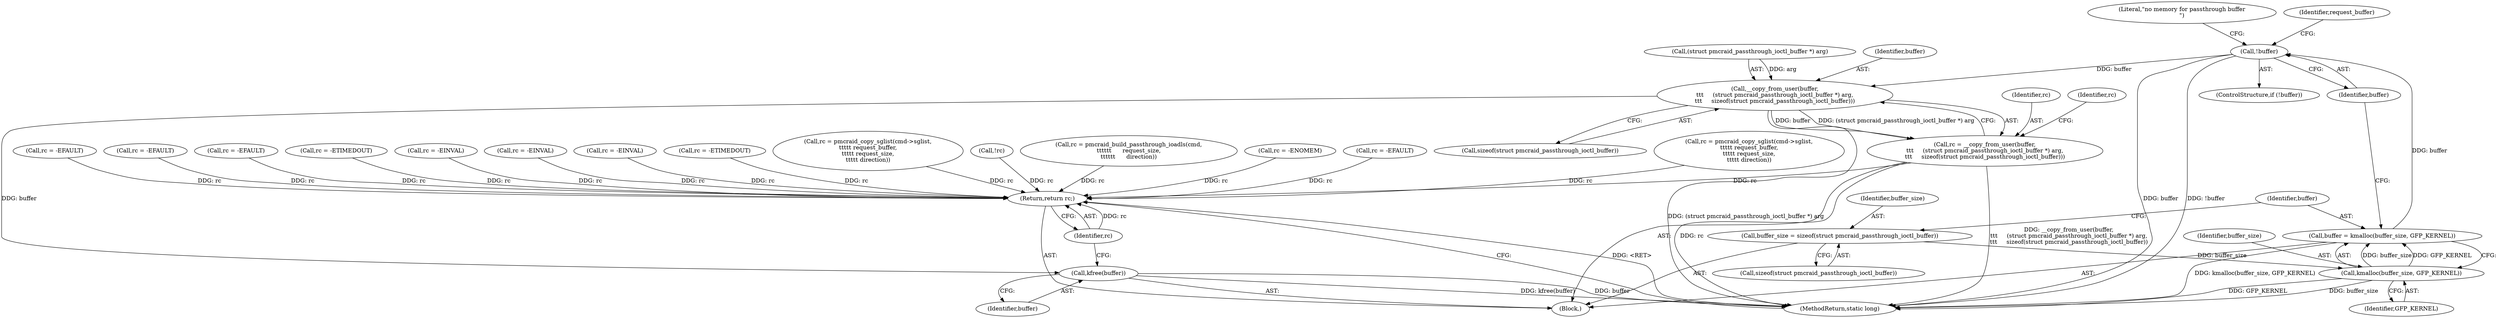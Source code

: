 digraph "0_linux_b5b515445f4f5a905c5dd27e6e682868ccd6c09d@pointer" {
"1000189" [label="(Call,!buffer)"];
"1000183" [label="(Call,buffer = kmalloc(buffer_size, GFP_KERNEL))"];
"1000185" [label="(Call,kmalloc(buffer_size, GFP_KERNEL))"];
"1000179" [label="(Call,buffer_size = sizeof(struct pmcraid_passthrough_ioctl_buffer))"];
"1000204" [label="(Call,__copy_from_user(buffer,\n\t\t\t     (struct pmcraid_passthrough_ioctl_buffer *) arg,\n\t\t\t     sizeof(struct pmcraid_passthrough_ioctl_buffer)))"];
"1000202" [label="(Call,rc = __copy_from_user(buffer,\n\t\t\t     (struct pmcraid_passthrough_ioctl_buffer *) arg,\n\t\t\t     sizeof(struct pmcraid_passthrough_ioctl_buffer)))"];
"1000753" [label="(Return,return rc;)"];
"1000751" [label="(Call,kfree(buffer))"];
"1000204" [label="(Call,__copy_from_user(buffer,\n\t\t\t     (struct pmcraid_passthrough_ioctl_buffer *) arg,\n\t\t\t     sizeof(struct pmcraid_passthrough_ioctl_buffer)))"];
"1000739" [label="(Call,rc = -EFAULT)"];
"1000183" [label="(Call,buffer = kmalloc(buffer_size, GFP_KERNEL))"];
"1000203" [label="(Identifier,rc)"];
"1000180" [label="(Identifier,buffer_size)"];
"1000202" [label="(Call,rc = __copy_from_user(buffer,\n\t\t\t     (struct pmcraid_passthrough_ioctl_buffer *) arg,\n\t\t\t     sizeof(struct pmcraid_passthrough_ioctl_buffer)))"];
"1000193" [label="(Literal,\"no memory for passthrough buffer\n\")"];
"1000216" [label="(Call,rc = -EFAULT)"];
"1000753" [label="(Return,return rc;)"];
"1000198" [label="(Identifier,request_buffer)"];
"1000692" [label="(Call,rc = -ETIMEDOUT)"];
"1000472" [label="(Call,rc = -EINVAL)"];
"1000279" [label="(Call,rc = -EINVAL)"];
"1000179" [label="(Call,buffer_size = sizeof(struct pmcraid_passthrough_ioctl_buffer))"];
"1000293" [label="(Call,rc = -EINVAL)"];
"1000671" [label="(Call,rc = -ETIMEDOUT)"];
"1000755" [label="(MethodReturn,static long)"];
"1000486" [label="(Call,rc = pmcraid_copy_sglist(cmd->sglist,\n\t\t\t\t\t request_buffer,\n\t\t\t\t\t request_size,\n\t\t\t\t\t direction))"];
"1000265" [label="(Call,!rc)"];
"1000189" [label="(Call,!buffer)"];
"1000209" [label="(Call,sizeof(struct pmcraid_passthrough_ioctl_buffer))"];
"1000181" [label="(Call,sizeof(struct pmcraid_passthrough_ioctl_buffer))"];
"1000205" [label="(Identifier,buffer)"];
"1000190" [label="(Identifier,buffer)"];
"1000454" [label="(Call,rc = pmcraid_build_passthrough_ioadls(cmd,\n\t\t\t\t\t\t      request_size,\n\t\t\t\t\t\t      direction))"];
"1000754" [label="(Identifier,rc)"];
"1000188" [label="(ControlStructure,if (!buffer))"];
"1000187" [label="(Identifier,GFP_KERNEL)"];
"1000751" [label="(Call,kfree(buffer))"];
"1000308" [label="(Call,rc = -ENOMEM)"];
"1000184" [label="(Identifier,buffer)"];
"1000185" [label="(Call,kmalloc(buffer_size, GFP_KERNEL))"];
"1000711" [label="(Call,rc = -EFAULT)"];
"1000206" [label="(Call,(struct pmcraid_passthrough_ioctl_buffer *) arg)"];
"1000725" [label="(Call,rc = pmcraid_copy_sglist(cmd->sglist,\n\t\t\t\t\t request_buffer,\n\t\t\t\t\t request_size,\n\t\t\t\t\t direction))"];
"1000752" [label="(Identifier,buffer)"];
"1000268" [label="(Call,rc = -EFAULT)"];
"1000186" [label="(Identifier,buffer_size)"];
"1000118" [label="(Block,)"];
"1000212" [label="(Identifier,rc)"];
"1000189" -> "1000188"  [label="AST: "];
"1000189" -> "1000190"  [label="CFG: "];
"1000190" -> "1000189"  [label="AST: "];
"1000193" -> "1000189"  [label="CFG: "];
"1000198" -> "1000189"  [label="CFG: "];
"1000189" -> "1000755"  [label="DDG: buffer"];
"1000189" -> "1000755"  [label="DDG: !buffer"];
"1000183" -> "1000189"  [label="DDG: buffer"];
"1000189" -> "1000204"  [label="DDG: buffer"];
"1000183" -> "1000118"  [label="AST: "];
"1000183" -> "1000185"  [label="CFG: "];
"1000184" -> "1000183"  [label="AST: "];
"1000185" -> "1000183"  [label="AST: "];
"1000190" -> "1000183"  [label="CFG: "];
"1000183" -> "1000755"  [label="DDG: kmalloc(buffer_size, GFP_KERNEL)"];
"1000185" -> "1000183"  [label="DDG: buffer_size"];
"1000185" -> "1000183"  [label="DDG: GFP_KERNEL"];
"1000185" -> "1000187"  [label="CFG: "];
"1000186" -> "1000185"  [label="AST: "];
"1000187" -> "1000185"  [label="AST: "];
"1000185" -> "1000755"  [label="DDG: buffer_size"];
"1000185" -> "1000755"  [label="DDG: GFP_KERNEL"];
"1000179" -> "1000185"  [label="DDG: buffer_size"];
"1000179" -> "1000118"  [label="AST: "];
"1000179" -> "1000181"  [label="CFG: "];
"1000180" -> "1000179"  [label="AST: "];
"1000181" -> "1000179"  [label="AST: "];
"1000184" -> "1000179"  [label="CFG: "];
"1000204" -> "1000202"  [label="AST: "];
"1000204" -> "1000209"  [label="CFG: "];
"1000205" -> "1000204"  [label="AST: "];
"1000206" -> "1000204"  [label="AST: "];
"1000209" -> "1000204"  [label="AST: "];
"1000202" -> "1000204"  [label="CFG: "];
"1000204" -> "1000755"  [label="DDG: (struct pmcraid_passthrough_ioctl_buffer *) arg"];
"1000204" -> "1000202"  [label="DDG: buffer"];
"1000204" -> "1000202"  [label="DDG: (struct pmcraid_passthrough_ioctl_buffer *) arg"];
"1000206" -> "1000204"  [label="DDG: arg"];
"1000204" -> "1000751"  [label="DDG: buffer"];
"1000202" -> "1000118"  [label="AST: "];
"1000203" -> "1000202"  [label="AST: "];
"1000212" -> "1000202"  [label="CFG: "];
"1000202" -> "1000755"  [label="DDG: rc"];
"1000202" -> "1000755"  [label="DDG: __copy_from_user(buffer,\n\t\t\t     (struct pmcraid_passthrough_ioctl_buffer *) arg,\n\t\t\t     sizeof(struct pmcraid_passthrough_ioctl_buffer))"];
"1000202" -> "1000753"  [label="DDG: rc"];
"1000753" -> "1000118"  [label="AST: "];
"1000753" -> "1000754"  [label="CFG: "];
"1000754" -> "1000753"  [label="AST: "];
"1000755" -> "1000753"  [label="CFG: "];
"1000753" -> "1000755"  [label="DDG: <RET>"];
"1000754" -> "1000753"  [label="DDG: rc"];
"1000454" -> "1000753"  [label="DDG: rc"];
"1000711" -> "1000753"  [label="DDG: rc"];
"1000293" -> "1000753"  [label="DDG: rc"];
"1000279" -> "1000753"  [label="DDG: rc"];
"1000216" -> "1000753"  [label="DDG: rc"];
"1000268" -> "1000753"  [label="DDG: rc"];
"1000671" -> "1000753"  [label="DDG: rc"];
"1000265" -> "1000753"  [label="DDG: rc"];
"1000472" -> "1000753"  [label="DDG: rc"];
"1000725" -> "1000753"  [label="DDG: rc"];
"1000486" -> "1000753"  [label="DDG: rc"];
"1000308" -> "1000753"  [label="DDG: rc"];
"1000692" -> "1000753"  [label="DDG: rc"];
"1000739" -> "1000753"  [label="DDG: rc"];
"1000751" -> "1000118"  [label="AST: "];
"1000751" -> "1000752"  [label="CFG: "];
"1000752" -> "1000751"  [label="AST: "];
"1000754" -> "1000751"  [label="CFG: "];
"1000751" -> "1000755"  [label="DDG: kfree(buffer)"];
"1000751" -> "1000755"  [label="DDG: buffer"];
}
